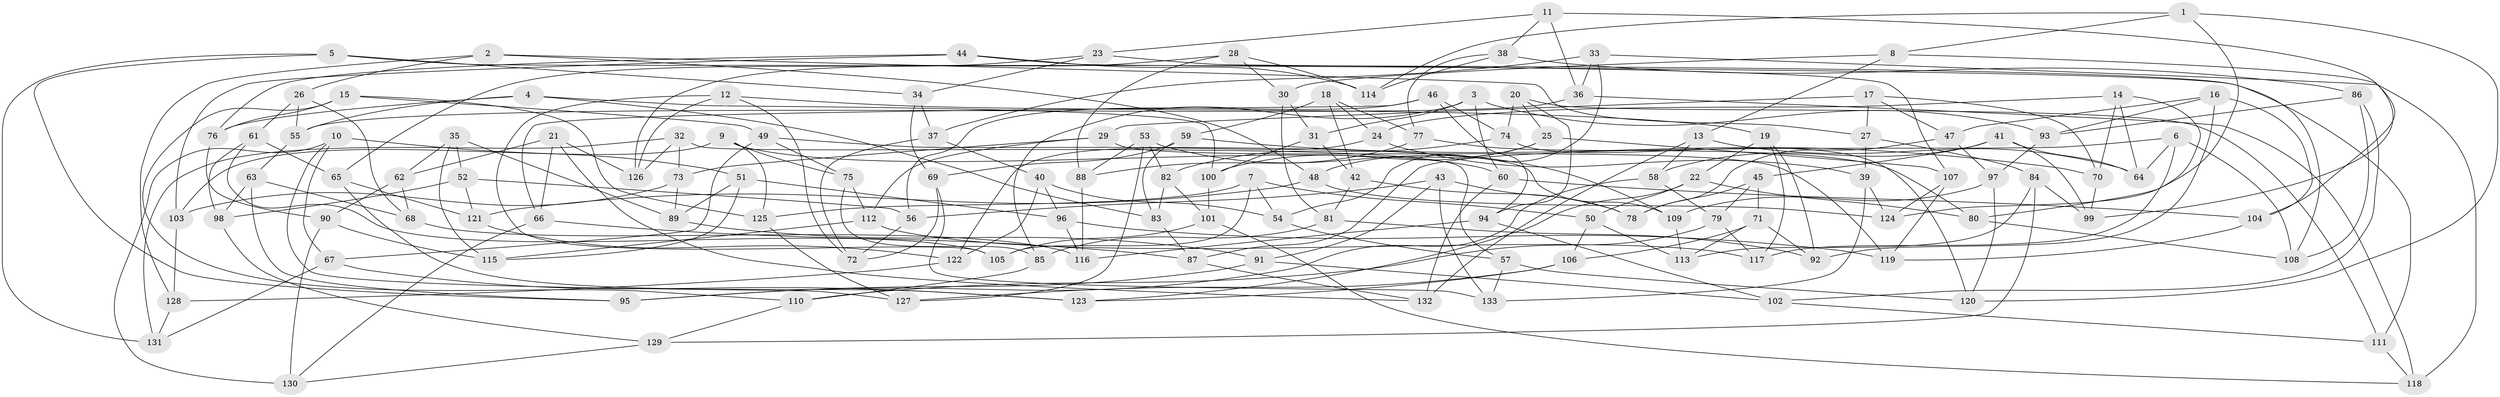 // coarse degree distribution, {4: 0.45348837209302323, 6: 0.5, 5: 0.046511627906976744}
// Generated by graph-tools (version 1.1) at 2025/52/02/27/25 19:52:32]
// undirected, 133 vertices, 266 edges
graph export_dot {
graph [start="1"]
  node [color=gray90,style=filled];
  1;
  2;
  3;
  4;
  5;
  6;
  7;
  8;
  9;
  10;
  11;
  12;
  13;
  14;
  15;
  16;
  17;
  18;
  19;
  20;
  21;
  22;
  23;
  24;
  25;
  26;
  27;
  28;
  29;
  30;
  31;
  32;
  33;
  34;
  35;
  36;
  37;
  38;
  39;
  40;
  41;
  42;
  43;
  44;
  45;
  46;
  47;
  48;
  49;
  50;
  51;
  52;
  53;
  54;
  55;
  56;
  57;
  58;
  59;
  60;
  61;
  62;
  63;
  64;
  65;
  66;
  67;
  68;
  69;
  70;
  71;
  72;
  73;
  74;
  75;
  76;
  77;
  78;
  79;
  80;
  81;
  82;
  83;
  84;
  85;
  86;
  87;
  88;
  89;
  90;
  91;
  92;
  93;
  94;
  95;
  96;
  97;
  98;
  99;
  100;
  101;
  102;
  103;
  104;
  105;
  106;
  107;
  108;
  109;
  110;
  111;
  112;
  113;
  114;
  115;
  116;
  117;
  118;
  119;
  120;
  121;
  122;
  123;
  124;
  125;
  126;
  127;
  128;
  129;
  130;
  131;
  132;
  133;
  1 -- 124;
  1 -- 120;
  1 -- 114;
  1 -- 8;
  2 -- 128;
  2 -- 27;
  2 -- 48;
  2 -- 26;
  3 -- 60;
  3 -- 93;
  3 -- 31;
  3 -- 85;
  4 -- 55;
  4 -- 83;
  4 -- 76;
  4 -- 100;
  5 -- 95;
  5 -- 34;
  5 -- 111;
  5 -- 131;
  6 -- 108;
  6 -- 117;
  6 -- 64;
  6 -- 87;
  7 -- 50;
  7 -- 54;
  7 -- 125;
  7 -- 105;
  8 -- 13;
  8 -- 30;
  8 -- 104;
  9 -- 60;
  9 -- 75;
  9 -- 125;
  9 -- 103;
  10 -- 67;
  10 -- 51;
  10 -- 127;
  10 -- 130;
  11 -- 36;
  11 -- 38;
  11 -- 23;
  11 -- 99;
  12 -- 105;
  12 -- 126;
  12 -- 19;
  12 -- 72;
  13 -- 132;
  13 -- 58;
  13 -- 64;
  14 -- 80;
  14 -- 64;
  14 -- 24;
  14 -- 70;
  15 -- 76;
  15 -- 125;
  15 -- 110;
  15 -- 49;
  16 -- 93;
  16 -- 104;
  16 -- 47;
  16 -- 92;
  17 -- 47;
  17 -- 29;
  17 -- 70;
  17 -- 27;
  18 -- 59;
  18 -- 42;
  18 -- 77;
  18 -- 24;
  19 -- 117;
  19 -- 92;
  19 -- 22;
  20 -- 94;
  20 -- 25;
  20 -- 74;
  20 -- 111;
  21 -- 132;
  21 -- 62;
  21 -- 66;
  21 -- 126;
  22 -- 123;
  22 -- 50;
  22 -- 80;
  23 -- 34;
  23 -- 65;
  23 -- 107;
  24 -- 122;
  24 -- 39;
  25 -- 100;
  25 -- 107;
  25 -- 48;
  26 -- 68;
  26 -- 55;
  26 -- 61;
  27 -- 39;
  27 -- 84;
  28 -- 114;
  28 -- 126;
  28 -- 88;
  28 -- 30;
  29 -- 119;
  29 -- 73;
  29 -- 112;
  30 -- 31;
  30 -- 81;
  31 -- 100;
  31 -- 42;
  32 -- 131;
  32 -- 57;
  32 -- 73;
  32 -- 126;
  33 -- 54;
  33 -- 36;
  33 -- 37;
  33 -- 118;
  34 -- 37;
  34 -- 69;
  35 -- 89;
  35 -- 115;
  35 -- 52;
  35 -- 62;
  36 -- 55;
  36 -- 118;
  37 -- 40;
  37 -- 72;
  38 -- 77;
  38 -- 114;
  38 -- 86;
  39 -- 133;
  39 -- 124;
  40 -- 122;
  40 -- 96;
  40 -- 54;
  41 -- 99;
  41 -- 58;
  41 -- 45;
  41 -- 64;
  42 -- 81;
  42 -- 78;
  43 -- 56;
  43 -- 91;
  43 -- 78;
  43 -- 133;
  44 -- 103;
  44 -- 114;
  44 -- 76;
  44 -- 108;
  45 -- 71;
  45 -- 79;
  45 -- 78;
  46 -- 94;
  46 -- 74;
  46 -- 56;
  46 -- 66;
  47 -- 78;
  47 -- 97;
  48 -- 124;
  48 -- 121;
  49 -- 67;
  49 -- 109;
  49 -- 75;
  50 -- 113;
  50 -- 106;
  51 -- 115;
  51 -- 89;
  51 -- 96;
  52 -- 56;
  52 -- 121;
  52 -- 98;
  53 -- 88;
  53 -- 109;
  53 -- 82;
  53 -- 127;
  54 -- 57;
  55 -- 63;
  56 -- 72;
  57 -- 120;
  57 -- 133;
  58 -- 79;
  58 -- 95;
  59 -- 83;
  59 -- 69;
  59 -- 70;
  60 -- 132;
  60 -- 104;
  61 -- 105;
  61 -- 98;
  61 -- 65;
  62 -- 90;
  62 -- 68;
  63 -- 98;
  63 -- 68;
  63 -- 95;
  65 -- 121;
  65 -- 123;
  66 -- 130;
  66 -- 87;
  67 -- 123;
  67 -- 131;
  68 -- 116;
  69 -- 133;
  69 -- 72;
  70 -- 99;
  71 -- 113;
  71 -- 92;
  71 -- 106;
  73 -- 89;
  73 -- 103;
  74 -- 120;
  74 -- 82;
  75 -- 112;
  75 -- 85;
  76 -- 90;
  77 -- 88;
  77 -- 80;
  79 -- 117;
  79 -- 110;
  80 -- 108;
  81 -- 85;
  81 -- 92;
  82 -- 101;
  82 -- 83;
  83 -- 87;
  84 -- 99;
  84 -- 129;
  84 -- 113;
  85 -- 110;
  86 -- 102;
  86 -- 93;
  86 -- 108;
  87 -- 132;
  88 -- 116;
  89 -- 91;
  90 -- 115;
  90 -- 130;
  91 -- 95;
  91 -- 102;
  93 -- 97;
  94 -- 116;
  94 -- 102;
  96 -- 116;
  96 -- 119;
  97 -- 109;
  97 -- 120;
  98 -- 129;
  100 -- 101;
  101 -- 118;
  101 -- 105;
  102 -- 111;
  103 -- 128;
  104 -- 119;
  106 -- 127;
  106 -- 123;
  107 -- 119;
  107 -- 124;
  109 -- 113;
  110 -- 129;
  111 -- 118;
  112 -- 117;
  112 -- 115;
  121 -- 122;
  122 -- 128;
  125 -- 127;
  128 -- 131;
  129 -- 130;
}
